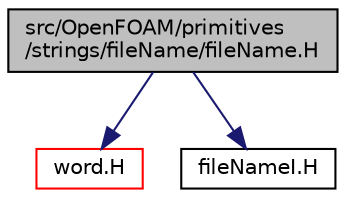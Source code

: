 digraph "src/OpenFOAM/primitives/strings/fileName/fileName.H"
{
  bgcolor="transparent";
  edge [fontname="Helvetica",fontsize="10",labelfontname="Helvetica",labelfontsize="10"];
  node [fontname="Helvetica",fontsize="10",shape=record];
  Node1 [label="src/OpenFOAM/primitives\l/strings/fileName/fileName.H",height=0.2,width=0.4,color="black", fillcolor="grey75", style="filled", fontcolor="black"];
  Node1 -> Node2 [color="midnightblue",fontsize="10",style="solid",fontname="Helvetica"];
  Node2 [label="word.H",height=0.2,width=0.4,color="red",URL="$a09200.html"];
  Node1 -> Node3 [color="midnightblue",fontsize="10",style="solid",fontname="Helvetica"];
  Node3 [label="fileNameI.H",height=0.2,width=0.4,color="black",URL="$a09175.html"];
}

